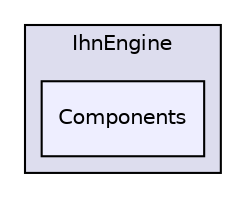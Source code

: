 digraph "C:/Programming/Games/IhnEngine/MaceSwinger/lib/IhnEngine/IhnEngine/Components" {
  compound=true
  node [ fontsize="10", fontname="Helvetica"];
  edge [ labelfontsize="10", labelfontname="Helvetica"];
  subgraph clusterdir_1d2e75f246cceb230aa7f7be7c49a8eb {
    graph [ bgcolor="#ddddee", pencolor="black", label="IhnEngine" fontname="Helvetica", fontsize="10", URL="dir_1d2e75f246cceb230aa7f7be7c49a8eb.html"]
  dir_6701290ad9ae7fb70e6db070dc6954df [shape=box, label="Components", style="filled", fillcolor="#eeeeff", pencolor="black", URL="dir_6701290ad9ae7fb70e6db070dc6954df.html"];
  }
}
